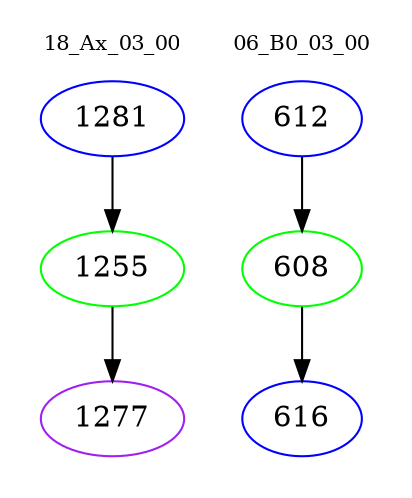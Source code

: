 digraph{
subgraph cluster_0 {
color = white
label = "18_Ax_03_00";
fontsize=10;
T0_1281 [label="1281", color="blue"]
T0_1281 -> T0_1255 [color="black"]
T0_1255 [label="1255", color="green"]
T0_1255 -> T0_1277 [color="black"]
T0_1277 [label="1277", color="purple"]
}
subgraph cluster_1 {
color = white
label = "06_B0_03_00";
fontsize=10;
T1_612 [label="612", color="blue"]
T1_612 -> T1_608 [color="black"]
T1_608 [label="608", color="green"]
T1_608 -> T1_616 [color="black"]
T1_616 [label="616", color="blue"]
}
}

